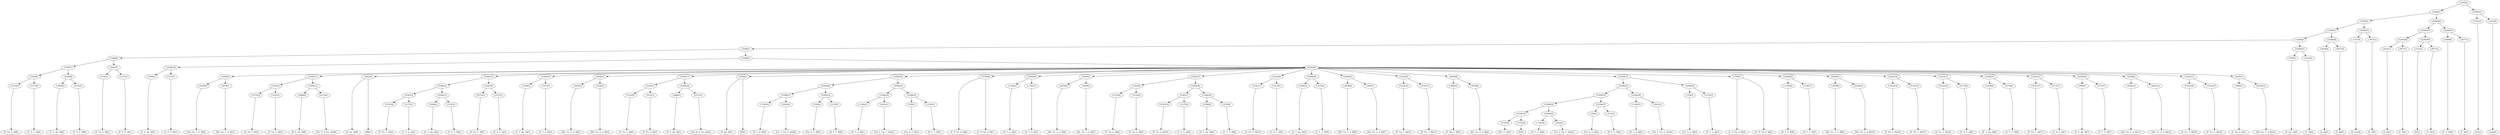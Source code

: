 digraph sample{
"L5152(0)"->"[E  Fis  G  B](0)"
"L5137(0)"->"[C  D  E  A](0)"
"L5243(0)"->"L5152(0)"
"L5243(0)"->"L5137(0)"
"L3594(0)"->"[E  G  Ais  B](0)"
"L3155(0)"->"[C  E  G  B](0)"
"L5294(8)"->"L3594(0)"
"L5294(8)"->"L3155(0)"
"L5294(7)"->"L5243(0)"
"L5294(7)"->"L5294(8)"
"L5152(1)"->"[E  Fis  G  B](1)"
"L5137(1)"->"[C  D  E  A](1)"
"L5243(1)"->"L5152(1)"
"L5243(1)"->"L5137(1)"
"L5294(6)"->"L5294(7)"
"L5294(6)"->"L5243(1)"
"L3594(1)"->"[E  G  Ais  B](1)"
"L3155(1)"->"[C  E  G  B](1)"
"L5294(10)"->"L3594(1)"
"L5294(10)"->"L3155(1)"
"L3639(0)"->"[Dis  Fis  G  A  B](0)"
"L3639(1)"->"[Dis  Fis  G  A  B](1)"
"L4200(0)"->"L3639(0)"
"L4200(0)"->"L3639(1)"
"L5152(2)"->"[E  Fis  G  B](2)"
"L5152(3)"->"[E  Fis  G  B](3)"
"L5243(2)"->"L5152(2)"
"L5243(2)"->"L5152(3)"
"L2846(0)"->"[D  E  Fis  B](0)"
"L4112(0)"->"[Cis  D  E  Fis  Ais](0)"
"L5294(12)"->"L2846(0)"
"L5294(12)"->"L4112(0)"
"L5294(11)"->"L5243(2)"
"L5294(11)"->"L5294(12)"
"L2082(0)"->"[D  Ais  B](0)"
"L2082(0)"->"[B](0)"
"L5152(4)"->"[E  Fis  G  B](4)"
"L5137(2)"->"[C  D  E  A](2)"
"L5243(3)"->"L5152(4)"
"L5243(3)"->"L5137(2)"
"L3594(2)"->"[E  G  Ais  B](2)"
"L3155(2)"->"[C  E  G  B](2)"
"L5294(15)"->"L3594(2)"
"L5294(15)"->"L3155(2)"
"L5294(14)"->"L5243(3)"
"L5294(14)"->"L5294(15)"
"L5152(5)"->"[E  Fis  G  B](5)"
"L5137(3)"->"[C  D  E  A](3)"
"L5243(4)"->"L5152(5)"
"L5243(4)"->"L5137(3)"
"L5294(13)"->"L5294(14)"
"L5294(13)"->"L5243(4)"
"L3594(3)"->"[E  G  Ais  B](3)"
"L3155(3)"->"[C  E  G  B](3)"
"L5294(16)"->"L3594(3)"
"L5294(16)"->"L3155(3)"
"L3639(2)"->"[Dis  Fis  G  A  B](2)"
"L3639(3)"->"[Dis  Fis  G  A  B](3)"
"L4200(1)"->"L3639(2)"
"L4200(1)"->"L3639(3)"
"L5152(6)"->"[E  Fis  G  B](6)"
"L5152(7)"->"[E  Fis  G  B](7)"
"L5243(5)"->"L5152(6)"
"L5243(5)"->"L5152(7)"
"L2846(1)"->"[D  E  Fis  B](1)"
"L4112(1)"->"[Cis  D  E  Fis  Ais](1)"
"L5294(18)"->"L2846(1)"
"L5294(18)"->"L4112(1)"
"L5294(17)"->"L5243(5)"
"L5294(17)"->"L5294(18)"
"L2082(1)"->"[D  Ais  B](1)"
"L2082(1)"->"[B](1)"
"L-1362(0)"->"[D  G  A  B](0)"
"L2622(0)"->"[Cis  E  Fis  G  Ais](0)"
"L5294(21)"->"L-1362(0)"
"L5294(21)"->"L2622(0)"
"L359(0)"->"[Cis  D  G  B](0)"
"L3125(0)"->"[D  E  G  B](0)"
"L5294(22)"->"L359(0)"
"L5294(22)"->"L3125(0)"
"L5294(20)"->"L5294(21)"
"L5294(20)"->"L5294(22)"
"L-1362(1)"->"[D  G  A  B](1)"
"L2622(1)"->"[Cis  E  Fis  G  Ais](1)"
"L5294(24)"->"L-1362(1)"
"L5294(24)"->"L2622(1)"
"L359(1)"->"[Cis  D  G  B](1)"
"L3125(1)"->"[D  E  G  B](1)"
"L5294(25)"->"L359(1)"
"L5294(25)"->"L3125(1)"
"L5294(23)"->"L5294(24)"
"L5294(23)"->"L5294(25)"
"L5294(19)"->"L5294(20)"
"L5294(19)"->"L5294(23)"
"L3796(0)"->"[C  D  Fis  A  B](0)"
"L3796(0)"->"[C  D  Fis  A  B](1)"
"L-1362(2)"->"[D  G  A  B](2)"
"L-1362(3)"->"[D  G  A  B](3)"
"L5294(26)"->"L-1362(2)"
"L5294(26)"->"L-1362(3)"
"L3639(4)"->"[Dis  Fis  G  A  B](4)"
"L3639(5)"->"[Dis  Fis  G  A  B](5)"
"L4200(2)"->"L3639(4)"
"L4200(2)"->"L3639(5)"
"L5152(8)"->"[E  Fis  G  B](8)"
"L5152(9)"->"[E  Fis  G  B](9)"
"L5243(6)"->"L5152(8)"
"L5243(6)"->"L5152(9)"
"L5152(10)"->"[E  Fis  G  B](10)"
"L5137(4)"->"[C  D  E  A](4)"
"L5243(7)"->"L5152(10)"
"L5243(7)"->"L5137(4)"
"L3594(4)"->"[E  G  Ais  B](4)"
"L3155(4)"->"[C  E  G  B](4)"
"L5294(29)"->"L3594(4)"
"L5294(29)"->"L3155(4)"
"L5294(28)"->"L5243(7)"
"L5294(28)"->"L5294(29)"
"L5294(27)"->"L5243(6)"
"L5294(27)"->"L5294(28)"
"L5152(11)"->"[E  Fis  G  B](11)"
"L5137(5)"->"[C  D  E  A](5)"
"L5243(8)"->"L5152(11)"
"L5243(8)"->"L5137(5)"
"L3594(5)"->"[E  G  Ais  B](5)"
"L3155(5)"->"[C  E  G  B](5)"
"L5294(30)"->"L3594(5)"
"L5294(30)"->"L3155(5)"
"L3639(6)"->"[Dis  Fis  G  A  B](6)"
"L3639(7)"->"[Dis  Fis  G  A  B](7)"
"L4200(3)"->"L3639(6)"
"L4200(3)"->"L3639(7)"
"L5152(12)"->"[E  Fis  G  B](12)"
"L5152(13)"->"[E  Fis  G  B](13)"
"L5243(9)"->"L5152(12)"
"L5243(9)"->"L5152(13)"
"L3640(0)"->"[C  Dis  A  B](0)"
"L3639(8)"->"[Dis  Fis  G  A  B](8)"
"L4200(4)"->"L3640(0)"
"L4200(4)"->"L3639(8)"
"L2745(0)"->"[Dis  E  G](0)"
"L1532(0)"->"[E](0)"
"L5294(35)"->"L2745(0)"
"L5294(35)"->"L1532(0)"
"L-1362(4)"->"[D  G  A  B](4)"
"L2622(2)"->"[Cis  E  Fis  G  Ais](2)"
"L5294(36)"->"L-1362(4)"
"L5294(36)"->"L2622(2)"
"L5294(34)"->"L5294(35)"
"L5294(34)"->"L5294(36)"
"L359(2)"->"[Cis  D  G  B](2)"
"L3125(2)"->"[D  E  G  B](2)"
"L5294(37)"->"L359(2)"
"L5294(37)"->"L3125(2)"
"L5294(33)"->"L5294(34)"
"L5294(33)"->"L5294(37)"
"L-1362(5)"->"[D  G  A  B](5)"
"L2622(3)"->"[Cis  E  Fis  G  Ais](3)"
"L5294(38)"->"L-1362(5)"
"L5294(38)"->"L2622(3)"
"L5294(32)"->"L5294(33)"
"L5294(32)"->"L5294(38)"
"L359(3)"->"[Cis  D  G  B](3)"
"L3125(3)"->"[D  E  G  B](3)"
"L5294(39)"->"L359(3)"
"L5294(39)"->"L3125(3)"
"L5294(31)"->"L5294(32)"
"L5294(31)"->"L5294(39)"
"L3796(1)"->"[C  D  Fis  A  B](2)"
"L3796(1)"->"[C  D  Fis  A  B](3)"
"L-1362(6)"->"[D  G  A  B](6)"
"L-1362(7)"->"[D  G  A  B](7)"
"L5294(40)"->"L-1362(6)"
"L5294(40)"->"L-1362(7)"
"L3639(9)"->"[Dis  Fis  G  A  B](9)"
"L3639(10)"->"[Dis  Fis  G  A  B](10)"
"L4200(5)"->"L3639(9)"
"L4200(5)"->"L3639(10)"
"L5152(14)"->"[E  Fis  G  B](14)"
"L5152(15)"->"[E  Fis  G  B](15)"
"L5243(10)"->"L5152(14)"
"L5243(10)"->"L5152(15)"
"L5152(16)"->"[E  Fis  G  B](16)"
"L5137(6)"->"[C  D  E  A](6)"
"L5243(11)"->"L5152(16)"
"L5243(11)"->"L5137(6)"
"L3594(6)"->"[E  G  Ais  B](6)"
"L3155(6)"->"[C  E  G  B](6)"
"L5294(41)"->"L3594(6)"
"L5294(41)"->"L3155(6)"
"L5152(17)"->"[E  Fis  G  B](17)"
"L5137(7)"->"[C  D  E  A](7)"
"L5243(12)"->"L5152(17)"
"L5243(12)"->"L5137(7)"
"L3594(7)"->"[E  G  Ais  B](7)"
"L3155(7)"->"[C  E  G  B](7)"
"L5294(42)"->"L3594(7)"
"L5294(42)"->"L3155(7)"
"L3639(11)"->"[Dis  Fis  G  A  B](11)"
"L3639(12)"->"[Dis  Fis  G  A  B](12)"
"L4200(6)"->"L3639(11)"
"L4200(6)"->"L3639(12)"
"L5152(18)"->"[E  Fis  G  B](18)"
"L5152(19)"->"[E  Fis  G  B](19)"
"L5243(13)"->"L5152(18)"
"L5243(13)"->"L5152(19)"
"L3640(1)"->"[C  Dis  A  B](1)"
"L3639(13)"->"[Dis  Fis  G  A  B](13)"
"L4200(7)"->"L3640(1)"
"L4200(7)"->"L3639(13)"
"L5283(0)"->"L4200(0)"
"L5283(0)"->"L5294(11)"
"L5283(0)"->"L2082(0)"
"L5283(0)"->"L5294(13)"
"L5283(0)"->"L5294(16)"
"L5283(0)"->"L4200(1)"
"L5283(0)"->"L5294(17)"
"L5283(0)"->"L2082(1)"
"L5283(0)"->"L5294(19)"
"L5283(0)"->"L3796(0)"
"L5283(0)"->"L5294(26)"
"L5283(0)"->"L4200(2)"
"L5283(0)"->"L5294(27)"
"L5283(0)"->"L5243(8)"
"L5283(0)"->"L5294(30)"
"L5283(0)"->"L4200(3)"
"L5283(0)"->"L5243(9)"
"L5283(0)"->"L4200(4)"
"L5283(0)"->"L5294(31)"
"L5283(0)"->"L3796(1)"
"L5283(0)"->"L5294(40)"
"L5283(0)"->"L4200(5)"
"L5283(0)"->"L5243(10)"
"L5283(0)"->"L5243(11)"
"L5283(0)"->"L5294(41)"
"L5283(0)"->"L5243(12)"
"L5283(0)"->"L5294(42)"
"L5283(0)"->"L4200(6)"
"L5283(0)"->"L5243(13)"
"L5283(0)"->"L4200(7)"
"L5294(9)"->"L5294(10)"
"L5294(9)"->"L5283(0)"
"L5294(5)"->"L5294(6)"
"L5294(5)"->"L5294(9)"
"L782(0)"->"[E  Fis  G](0)"
"L3915(0)"->"[C  D](0)"
"L5294(43)"->"L782(0)"
"L5294(43)"->"L3915(0)"
"L5294(4)"->"L5294(5)"
"L5294(4)"->"L5294(43)"
"L2618(0)"->"[A  B](0)"
"L2877(0)"->"[C  B](0)"
"L5294(44)"->"L2618(0)"
"L5294(44)"->"L2877(0)"
"L5294(3)"->"L5294(4)"
"L5294(3)"->"L5294(44)"
"L-1351(0)"->"[E  Fis](0)"
"L3915(1)"->"[C  D](1)"
"L5294(45)"->"L-1351(0)"
"L5294(45)"->"L3915(1)"
"L5294(2)"->"L5294(3)"
"L5294(2)"->"L5294(45)"
"L2618(1)"->"[A  B](1)"
"L2877(1)"->"[C  B](1)"
"L5294(48)"->"L2618(1)"
"L5294(48)"->"L2877(1)"
"L1532(1)"->"[E](1)"
"L2877(2)"->"[C  B](2)"
"L5294(49)"->"L1532(1)"
"L5294(49)"->"L2877(2)"
"L5294(47)"->"L5294(48)"
"L5294(47)"->"L5294(49)"
"L3948(0)"->"[E  G  B](0)"
"L2877(3)"->"[C  B](3)"
"L5294(50)"->"L3948(0)"
"L5294(50)"->"L2877(3)"
"L5294(46)"->"L5294(47)"
"L5294(46)"->"L5294(50)"
"L5294(1)"->"L5294(2)"
"L5294(1)"->"L5294(46)"
"L1532(2)"->"[E](2)"
"L1617(0)"->"[rest](0)"
"L5294(51)"->"L1532(2)"
"L5294(51)"->"L1617(0)"
"L5294(0)"->"L5294(1)"
"L5294(0)"->"L5294(51)"
{rank = min; "L5294(0)"}
{rank = same; "L5294(1)"; "L5294(51)";}
{rank = same; "L5294(2)"; "L5294(46)"; "L1532(2)"; "L1617(0)";}
{rank = same; "L5294(3)"; "L5294(45)"; "L5294(47)"; "L5294(50)";}
{rank = same; "L5294(4)"; "L5294(44)"; "L-1351(0)"; "L3915(1)"; "L5294(48)"; "L5294(49)"; "L3948(0)"; "L2877(3)";}
{rank = same; "L5294(5)"; "L5294(43)"; "L2618(0)"; "L2877(0)"; "L2618(1)"; "L2877(1)"; "L1532(1)"; "L2877(2)";}
{rank = same; "L5294(6)"; "L5294(9)"; "L782(0)"; "L3915(0)";}
{rank = same; "L5294(7)"; "L5243(1)"; "L5294(10)"; "L5283(0)";}
{rank = same; "L5243(0)"; "L5294(8)"; "L5152(1)"; "L5137(1)"; "L3594(1)"; "L3155(1)"; "L4200(0)"; "L5294(11)"; "L2082(0)"; "L5294(13)"; "L5294(16)"; "L4200(1)"; "L5294(17)"; "L2082(1)"; "L5294(19)"; "L3796(0)"; "L5294(26)"; "L4200(2)"; "L5294(27)"; "L5243(8)"; "L5294(30)"; "L4200(3)"; "L5243(9)"; "L4200(4)"; "L5294(31)"; "L3796(1)"; "L5294(40)"; "L4200(5)"; "L5243(10)"; "L5243(11)"; "L5294(41)"; "L5243(12)"; "L5294(42)"; "L4200(6)"; "L5243(13)"; "L4200(7)";}
{rank = same; "L5152(0)"; "L5137(0)"; "L3594(0)"; "L3155(0)"; "L3639(0)"; "L3639(1)"; "L5243(2)"; "L5294(12)"; "L5294(14)"; "L5243(4)"; "L3594(3)"; "L3155(3)"; "L3639(2)"; "L3639(3)"; "L5243(5)"; "L5294(18)"; "L5294(20)"; "L5294(23)"; "L-1362(2)"; "L-1362(3)"; "L3639(4)"; "L3639(5)"; "L5243(6)"; "L5294(28)"; "L5152(11)"; "L5137(5)"; "L3594(5)"; "L3155(5)"; "L3639(6)"; "L3639(7)"; "L5152(12)"; "L5152(13)"; "L3640(0)"; "L3639(8)"; "L5294(32)"; "L5294(39)"; "L-1362(6)"; "L-1362(7)"; "L3639(9)"; "L3639(10)"; "L5152(14)"; "L5152(15)"; "L5152(16)"; "L5137(6)"; "L3594(6)"; "L3155(6)"; "L5152(17)"; "L5137(7)"; "L3594(7)"; "L3155(7)"; "L3639(11)"; "L3639(12)"; "L5152(18)"; "L5152(19)"; "L3640(1)"; "L3639(13)";}
{rank = same; "L5152(2)"; "L5152(3)"; "L2846(0)"; "L4112(0)"; "L5243(3)"; "L5294(15)"; "L5152(5)"; "L5137(3)"; "L5152(6)"; "L5152(7)"; "L2846(1)"; "L4112(1)"; "L5294(21)"; "L5294(22)"; "L5294(24)"; "L5294(25)"; "L5152(8)"; "L5152(9)"; "L5243(7)"; "L5294(29)"; "L5294(33)"; "L5294(38)"; "L359(3)"; "L3125(3)";}
{rank = same; "L5152(4)"; "L5137(2)"; "L3594(2)"; "L3155(2)"; "L-1362(0)"; "L2622(0)"; "L359(0)"; "L3125(0)"; "L-1362(1)"; "L2622(1)"; "L359(1)"; "L3125(1)"; "L5152(10)"; "L5137(4)"; "L3594(4)"; "L3155(4)"; "L5294(34)"; "L5294(37)"; "L-1362(5)"; "L2622(3)";}
{rank = same; "L5294(35)"; "L5294(36)"; "L359(2)"; "L3125(2)";}
{rank = same; "L2745(0)"; "L1532(0)"; "L-1362(4)"; "L2622(2)";}
{rank = max; "[A  B](0)"; "[A  B](1)"; "[B](0)"; "[B](1)"; "[C  B](0)"; "[C  B](1)"; "[C  B](2)"; "[C  B](3)"; "[C  D  E  A](0)"; "[C  D  E  A](1)"; "[C  D  E  A](2)"; "[C  D  E  A](3)"; "[C  D  E  A](4)"; "[C  D  E  A](5)"; "[C  D  E  A](6)"; "[C  D  E  A](7)"; "[C  D  Fis  A  B](0)"; "[C  D  Fis  A  B](1)"; "[C  D  Fis  A  B](2)"; "[C  D  Fis  A  B](3)"; "[C  D](0)"; "[C  D](1)"; "[C  Dis  A  B](0)"; "[C  Dis  A  B](1)"; "[C  E  G  B](0)"; "[C  E  G  B](1)"; "[C  E  G  B](2)"; "[C  E  G  B](3)"; "[C  E  G  B](4)"; "[C  E  G  B](5)"; "[C  E  G  B](6)"; "[C  E  G  B](7)"; "[Cis  D  E  Fis  Ais](0)"; "[Cis  D  E  Fis  Ais](1)"; "[Cis  D  G  B](0)"; "[Cis  D  G  B](1)"; "[Cis  D  G  B](2)"; "[Cis  D  G  B](3)"; "[Cis  E  Fis  G  Ais](0)"; "[Cis  E  Fis  G  Ais](1)"; "[Cis  E  Fis  G  Ais](2)"; "[Cis  E  Fis  G  Ais](3)"; "[D  Ais  B](0)"; "[D  Ais  B](1)"; "[D  E  Fis  B](0)"; "[D  E  Fis  B](1)"; "[D  E  G  B](0)"; "[D  E  G  B](1)"; "[D  E  G  B](2)"; "[D  E  G  B](3)"; "[D  G  A  B](0)"; "[D  G  A  B](1)"; "[D  G  A  B](2)"; "[D  G  A  B](3)"; "[D  G  A  B](4)"; "[D  G  A  B](5)"; "[D  G  A  B](6)"; "[D  G  A  B](7)"; "[Dis  E  G](0)"; "[Dis  Fis  G  A  B](0)"; "[Dis  Fis  G  A  B](1)"; "[Dis  Fis  G  A  B](10)"; "[Dis  Fis  G  A  B](11)"; "[Dis  Fis  G  A  B](12)"; "[Dis  Fis  G  A  B](13)"; "[Dis  Fis  G  A  B](2)"; "[Dis  Fis  G  A  B](3)"; "[Dis  Fis  G  A  B](4)"; "[Dis  Fis  G  A  B](5)"; "[Dis  Fis  G  A  B](6)"; "[Dis  Fis  G  A  B](7)"; "[Dis  Fis  G  A  B](8)"; "[Dis  Fis  G  A  B](9)"; "[E  Fis  G  B](0)"; "[E  Fis  G  B](1)"; "[E  Fis  G  B](10)"; "[E  Fis  G  B](11)"; "[E  Fis  G  B](12)"; "[E  Fis  G  B](13)"; "[E  Fis  G  B](14)"; "[E  Fis  G  B](15)"; "[E  Fis  G  B](16)"; "[E  Fis  G  B](17)"; "[E  Fis  G  B](18)"; "[E  Fis  G  B](19)"; "[E  Fis  G  B](2)"; "[E  Fis  G  B](3)"; "[E  Fis  G  B](4)"; "[E  Fis  G  B](5)"; "[E  Fis  G  B](6)"; "[E  Fis  G  B](7)"; "[E  Fis  G  B](8)"; "[E  Fis  G  B](9)"; "[E  Fis  G](0)"; "[E  Fis](0)"; "[E  G  Ais  B](0)"; "[E  G  Ais  B](1)"; "[E  G  Ais  B](2)"; "[E  G  Ais  B](3)"; "[E  G  Ais  B](4)"; "[E  G  Ais  B](5)"; "[E  G  Ais  B](6)"; "[E  G  Ais  B](7)"; "[E  G  B](0)"; "[E](0)"; "[E](1)"; "[E](2)"; "[rest](0)";}
}